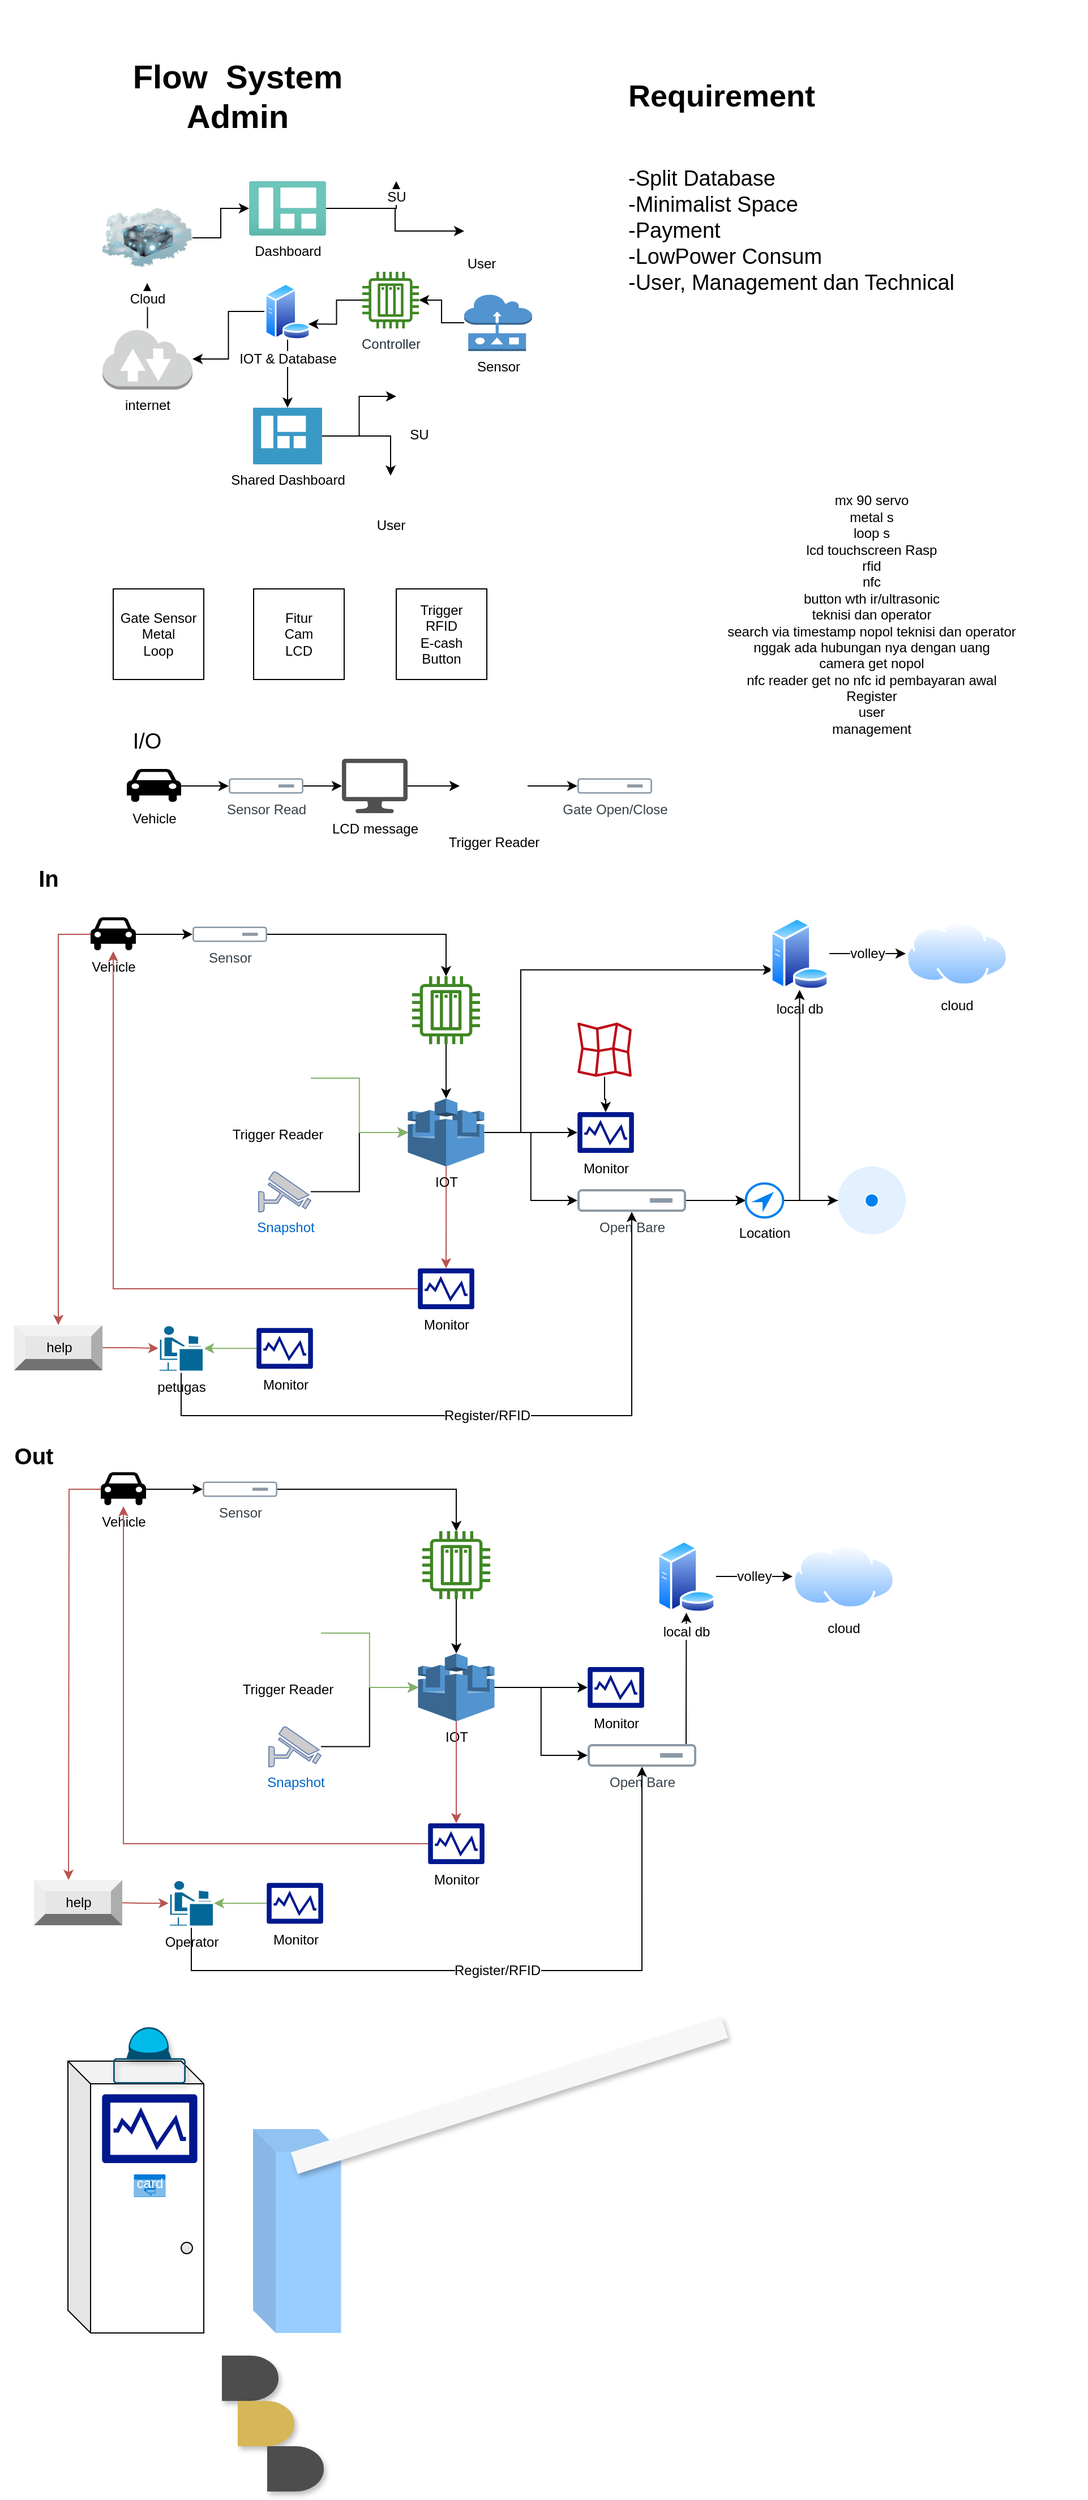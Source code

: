 <mxfile version="20.1.1" type="github">
  <diagram id="emxfY2-Sq-O-D1lA9IJM" name="Page-1">
    <mxGraphModel dx="1848" dy="1748" grid="1" gridSize="10" guides="1" tooltips="1" connect="1" arrows="1" fold="1" page="1" pageScale="1" pageWidth="827" pageHeight="1169" math="0" shadow="0">
      <root>
        <mxCell id="0" />
        <mxCell id="1" parent="0" />
        <mxCell id="iXk9eSZz2ZHoy0t9PR9_-7" value="" style="edgeStyle=orthogonalEdgeStyle;rounded=0;orthogonalLoop=1;jettySize=auto;html=1;" parent="1" source="iXk9eSZz2ZHoy0t9PR9_-1" target="iXk9eSZz2ZHoy0t9PR9_-3" edge="1">
          <mxGeometry relative="1" as="geometry" />
        </mxCell>
        <mxCell id="iXk9eSZz2ZHoy0t9PR9_-1" value="internet" style="outlineConnect=0;dashed=0;verticalLabelPosition=bottom;verticalAlign=top;align=center;html=1;shape=mxgraph.aws3.internet_2;fillColor=#D2D3D3;gradientColor=none;" parent="1" vertex="1">
          <mxGeometry x="100.5" y="150" width="79.5" height="54" as="geometry" />
        </mxCell>
        <mxCell id="iXk9eSZz2ZHoy0t9PR9_-10" value="" style="edgeStyle=orthogonalEdgeStyle;rounded=0;orthogonalLoop=1;jettySize=auto;html=1;" parent="1" source="iXk9eSZz2ZHoy0t9PR9_-2" target="iXk9eSZz2ZHoy0t9PR9_-30" edge="1">
          <mxGeometry relative="1" as="geometry" />
        </mxCell>
        <mxCell id="iXk9eSZz2ZHoy0t9PR9_-2" value="Sensor" style="outlineConnect=0;dashed=0;verticalLabelPosition=bottom;verticalAlign=top;align=center;html=1;shape=mxgraph.aws3.sensor;fillColor=#5294CF;gradientColor=none;" parent="1" vertex="1">
          <mxGeometry x="420" y="120" width="60" height="50" as="geometry" />
        </mxCell>
        <mxCell id="iXk9eSZz2ZHoy0t9PR9_-12" value="" style="edgeStyle=orthogonalEdgeStyle;rounded=0;orthogonalLoop=1;jettySize=auto;html=1;" parent="1" source="iXk9eSZz2ZHoy0t9PR9_-3" target="iXk9eSZz2ZHoy0t9PR9_-5" edge="1">
          <mxGeometry relative="1" as="geometry">
            <mxPoint x="260" y="70" as="targetPoint" />
          </mxGeometry>
        </mxCell>
        <mxCell id="iXk9eSZz2ZHoy0t9PR9_-3" value="Cloud" style="image;html=1;image=img/lib/clip_art/networking/Cloud_Server_128x128.png" parent="1" vertex="1">
          <mxGeometry x="100" y="30" width="80" height="80" as="geometry" />
        </mxCell>
        <mxCell id="iXk9eSZz2ZHoy0t9PR9_-9" value="" style="edgeStyle=orthogonalEdgeStyle;rounded=0;orthogonalLoop=1;jettySize=auto;html=1;" parent="1" source="iXk9eSZz2ZHoy0t9PR9_-4" target="iXk9eSZz2ZHoy0t9PR9_-1" edge="1">
          <mxGeometry relative="1" as="geometry" />
        </mxCell>
        <mxCell id="iXk9eSZz2ZHoy0t9PR9_-13" value="" style="edgeStyle=orthogonalEdgeStyle;rounded=0;orthogonalLoop=1;jettySize=auto;html=1;" parent="1" source="iXk9eSZz2ZHoy0t9PR9_-4" target="iXk9eSZz2ZHoy0t9PR9_-6" edge="1">
          <mxGeometry relative="1" as="geometry" />
        </mxCell>
        <mxCell id="iXk9eSZz2ZHoy0t9PR9_-4" value="IOT &amp;amp; Database" style="aspect=fixed;perimeter=ellipsePerimeter;html=1;align=center;shadow=0;dashed=0;spacingTop=3;image;image=img/lib/active_directory/database_server.svg;" parent="1" vertex="1">
          <mxGeometry x="243.5" y="110" width="41" height="50" as="geometry" />
        </mxCell>
        <mxCell id="iXk9eSZz2ZHoy0t9PR9_-18" style="edgeStyle=orthogonalEdgeStyle;rounded=0;orthogonalLoop=1;jettySize=auto;html=1;entryX=0;entryY=0.5;entryDx=0;entryDy=0;" parent="1" source="iXk9eSZz2ZHoy0t9PR9_-5" target="iXk9eSZz2ZHoy0t9PR9_-14" edge="1">
          <mxGeometry relative="1" as="geometry">
            <mxPoint x="530" y="64" as="targetPoint" />
          </mxGeometry>
        </mxCell>
        <mxCell id="iXk9eSZz2ZHoy0t9PR9_-21" style="edgeStyle=orthogonalEdgeStyle;rounded=0;orthogonalLoop=1;jettySize=auto;html=1;entryX=0.5;entryY=1;entryDx=0;entryDy=0;" parent="1" source="iXk9eSZz2ZHoy0t9PR9_-5" target="iXk9eSZz2ZHoy0t9PR9_-15" edge="1">
          <mxGeometry relative="1" as="geometry" />
        </mxCell>
        <mxCell id="iXk9eSZz2ZHoy0t9PR9_-5" value="Dashboard" style="aspect=fixed;html=1;points=[];align=center;image;fontSize=12;image=img/lib/azure2/general/Dashboard.svg;" parent="1" vertex="1">
          <mxGeometry x="230" y="20" width="68" height="48" as="geometry" />
        </mxCell>
        <mxCell id="iXk9eSZz2ZHoy0t9PR9_-25" style="edgeStyle=orthogonalEdgeStyle;rounded=0;orthogonalLoop=1;jettySize=auto;html=1;" parent="1" source="iXk9eSZz2ZHoy0t9PR9_-6" target="iXk9eSZz2ZHoy0t9PR9_-23" edge="1">
          <mxGeometry relative="1" as="geometry" />
        </mxCell>
        <mxCell id="iXk9eSZz2ZHoy0t9PR9_-26" style="edgeStyle=orthogonalEdgeStyle;rounded=0;orthogonalLoop=1;jettySize=auto;html=1;" parent="1" source="iXk9eSZz2ZHoy0t9PR9_-6" target="iXk9eSZz2ZHoy0t9PR9_-24" edge="1">
          <mxGeometry relative="1" as="geometry" />
        </mxCell>
        <mxCell id="iXk9eSZz2ZHoy0t9PR9_-6" value="Shared Dashboard" style="sketch=0;aspect=fixed;html=1;points=[];align=center;image;fontSize=12;image=img/lib/mscae/Shared_Dashboard.svg;" parent="1" vertex="1">
          <mxGeometry x="233.51" y="220" width="60.98" height="50" as="geometry" />
        </mxCell>
        <mxCell id="iXk9eSZz2ZHoy0t9PR9_-14" value="User" style="shape=image;html=1;verticalAlign=top;verticalLabelPosition=bottom;labelBackgroundColor=#ffffff;imageAspect=0;aspect=fixed;image=https://cdn4.iconfinder.com/data/icons/essential-app-2/16/user-avatar-human-admin-login-128.png" parent="1" vertex="1">
          <mxGeometry x="420" y="49" width="30" height="30" as="geometry" />
        </mxCell>
        <mxCell id="iXk9eSZz2ZHoy0t9PR9_-15" value="SU" style="shape=image;html=1;verticalAlign=top;verticalLabelPosition=bottom;labelBackgroundColor=#ffffff;imageAspect=0;aspect=fixed;image=https://cdn3.iconfinder.com/data/icons/essential-rounded/64/Rounded-31-128.png" parent="1" vertex="1">
          <mxGeometry x="340" y="-20" width="40" height="40" as="geometry" />
        </mxCell>
        <mxCell id="iXk9eSZz2ZHoy0t9PR9_-23" value="SU" style="shape=image;html=1;verticalAlign=top;verticalLabelPosition=bottom;labelBackgroundColor=#ffffff;imageAspect=0;aspect=fixed;image=https://cdn3.iconfinder.com/data/icons/essential-rounded/64/Rounded-31-128.png" parent="1" vertex="1">
          <mxGeometry x="360" y="190" width="40" height="40" as="geometry" />
        </mxCell>
        <mxCell id="iXk9eSZz2ZHoy0t9PR9_-24" value="User" style="shape=image;html=1;verticalAlign=top;verticalLabelPosition=bottom;labelBackgroundColor=#ffffff;imageAspect=0;aspect=fixed;image=https://cdn4.iconfinder.com/data/icons/essential-app-2/16/user-avatar-human-admin-login-128.png" parent="1" vertex="1">
          <mxGeometry x="340" y="280" width="30" height="30" as="geometry" />
        </mxCell>
        <mxCell id="iXk9eSZz2ZHoy0t9PR9_-28" value="Gate Sensor&lt;br&gt;Metal&lt;br&gt;Loop" style="whiteSpace=wrap;html=1;aspect=fixed;" parent="1" vertex="1">
          <mxGeometry x="110" y="380" width="80" height="80" as="geometry" />
        </mxCell>
        <mxCell id="iXk9eSZz2ZHoy0t9PR9_-29" value="Fitur&lt;br&gt;Cam&lt;br&gt;LCD" style="whiteSpace=wrap;html=1;aspect=fixed;" parent="1" vertex="1">
          <mxGeometry x="234" y="380" width="80" height="80" as="geometry" />
        </mxCell>
        <mxCell id="iXk9eSZz2ZHoy0t9PR9_-31" style="edgeStyle=orthogonalEdgeStyle;rounded=0;orthogonalLoop=1;jettySize=auto;html=1;entryX=1;entryY=0.75;entryDx=0;entryDy=0;" parent="1" source="iXk9eSZz2ZHoy0t9PR9_-30" target="iXk9eSZz2ZHoy0t9PR9_-4" edge="1">
          <mxGeometry relative="1" as="geometry" />
        </mxCell>
        <mxCell id="iXk9eSZz2ZHoy0t9PR9_-30" value="Controller" style="sketch=0;outlineConnect=0;fontColor=#232F3E;gradientColor=none;fillColor=#3F8624;strokeColor=none;dashed=0;verticalLabelPosition=bottom;verticalAlign=top;align=center;html=1;fontSize=12;fontStyle=0;aspect=fixed;pointerEvents=1;shape=mxgraph.aws4.iot_thing_plc;" parent="1" vertex="1">
          <mxGeometry x="330" y="100" width="50" height="50" as="geometry" />
        </mxCell>
        <mxCell id="iXk9eSZz2ZHoy0t9PR9_-32" value="Trigger&lt;br&gt;RFID&lt;br&gt;E-cash&lt;br&gt;Button" style="whiteSpace=wrap;html=1;aspect=fixed;" parent="1" vertex="1">
          <mxGeometry x="360" y="380" width="80" height="80" as="geometry" />
        </mxCell>
        <mxCell id="iXk9eSZz2ZHoy0t9PR9_-38" value="Flow&amp;nbsp; System Admin" style="text;html=1;strokeColor=none;fillColor=none;align=center;verticalAlign=middle;whiteSpace=wrap;rounded=0;fontStyle=1;fontSize=29;" parent="1" vertex="1">
          <mxGeometry x="110" y="-70" width="220" height="30" as="geometry" />
        </mxCell>
        <mxCell id="iXk9eSZz2ZHoy0t9PR9_-39" value="&lt;h1 style=&quot;&quot;&gt;&lt;font style=&quot;font-size: 27px;&quot;&gt;Requirement&lt;/font&gt;&lt;/h1&gt;&lt;div style=&quot;font-size: 19px;&quot;&gt;&lt;font style=&quot;font-size: 19px;&quot;&gt;-&lt;/font&gt;&lt;font style=&quot;font-size: 19px;&quot;&gt;Split Database&lt;/font&gt;&lt;/div&gt;&lt;div style=&quot;font-size: 19px;&quot;&gt;&lt;font style=&quot;font-size: 19px;&quot;&gt;-Minimalist Space&lt;/font&gt;&lt;/div&gt;&lt;div style=&quot;font-size: 19px;&quot;&gt;&lt;font style=&quot;font-size: 19px;&quot;&gt;-Payment&lt;/font&gt;&lt;/div&gt;&lt;div style=&quot;font-size: 19px;&quot;&gt;&lt;font style=&quot;font-size: 19px;&quot;&gt;-LowPower Consum&lt;/font&gt;&lt;/div&gt;&lt;div style=&quot;font-size: 19px;&quot;&gt;&lt;font style=&quot;font-size: 19px;&quot;&gt;-User, Management dan Technical&lt;/font&gt;&lt;/div&gt;" style="text;html=1;strokeColor=none;fillColor=none;spacing=5;spacingTop=-20;whiteSpace=wrap;overflow=hidden;rounded=0;fontSize=29;" parent="1" vertex="1">
          <mxGeometry x="560" y="-130" width="304" height="250" as="geometry" />
        </mxCell>
        <mxCell id="iXk9eSZz2ZHoy0t9PR9_-56" value="" style="group" parent="1" vertex="1" connectable="0">
          <mxGeometry x="110" y="500" width="476" height="84.01" as="geometry" />
        </mxCell>
        <mxCell id="iXk9eSZz2ZHoy0t9PR9_-34" value="Sensor Read" style="aspect=fixed;perimeter=ellipsePerimeter;html=1;align=center;fontSize=12;verticalAlign=top;fontColor=#364149;shadow=0;dashed=0;image;image=img/lib/cumulus/server_bare_metal.svg;" parent="iXk9eSZz2ZHoy0t9PR9_-56" vertex="1">
          <mxGeometry x="102" y="47.12" width="66" height="13.75" as="geometry" />
        </mxCell>
        <mxCell id="iXk9eSZz2ZHoy0t9PR9_-35" value="LCD message" style="sketch=0;pointerEvents=1;shadow=0;dashed=0;html=1;strokeColor=none;fillColor=#505050;labelPosition=center;verticalLabelPosition=bottom;verticalAlign=top;outlineConnect=0;align=center;shape=mxgraph.office.devices.lcd_monitor;" parent="iXk9eSZz2ZHoy0t9PR9_-56" vertex="1">
          <mxGeometry x="202" y="30" width="58" height="48" as="geometry" />
        </mxCell>
        <mxCell id="iXk9eSZz2ZHoy0t9PR9_-37" value="" style="edgeStyle=orthogonalEdgeStyle;rounded=0;orthogonalLoop=1;jettySize=auto;html=1;" parent="iXk9eSZz2ZHoy0t9PR9_-56" source="iXk9eSZz2ZHoy0t9PR9_-34" target="iXk9eSZz2ZHoy0t9PR9_-35" edge="1">
          <mxGeometry relative="1" as="geometry" />
        </mxCell>
        <mxCell id="iXk9eSZz2ZHoy0t9PR9_-41" value="I/O" style="text;html=1;strokeColor=none;fillColor=none;align=center;verticalAlign=middle;whiteSpace=wrap;rounded=0;fontSize=19;" parent="iXk9eSZz2ZHoy0t9PR9_-56" vertex="1">
          <mxGeometry width="60" height="30" as="geometry" />
        </mxCell>
        <mxCell id="iXk9eSZz2ZHoy0t9PR9_-44" value="Gate Open/Close" style="aspect=fixed;perimeter=ellipsePerimeter;html=1;align=center;fontSize=12;verticalAlign=top;fontColor=#364149;shadow=0;dashed=0;image;image=img/lib/cumulus/server_bare_metal.svg;" parent="iXk9eSZz2ZHoy0t9PR9_-56" vertex="1">
          <mxGeometry x="410" y="47.13" width="66" height="13.75" as="geometry" />
        </mxCell>
        <mxCell id="iXk9eSZz2ZHoy0t9PR9_-33" value="Vehicle" style="shape=mxgraph.signs.transportation.car_4;html=1;pointerEvents=1;fillColor=#000000;strokeColor=none;verticalLabelPosition=bottom;verticalAlign=top;align=center;" parent="iXk9eSZz2ZHoy0t9PR9_-56" vertex="1">
          <mxGeometry x="12" y="39" width="48" height="30" as="geometry" />
        </mxCell>
        <mxCell id="iXk9eSZz2ZHoy0t9PR9_-36" value="" style="edgeStyle=orthogonalEdgeStyle;rounded=0;orthogonalLoop=1;jettySize=auto;html=1;" parent="iXk9eSZz2ZHoy0t9PR9_-56" source="iXk9eSZz2ZHoy0t9PR9_-33" target="iXk9eSZz2ZHoy0t9PR9_-34" edge="1">
          <mxGeometry relative="1" as="geometry" />
        </mxCell>
        <mxCell id="iXk9eSZz2ZHoy0t9PR9_-42" value="&lt;font style=&quot;font-size: 12px;&quot;&gt;Trigger Reader&lt;/font&gt;" style="shape=image;html=1;verticalAlign=top;verticalLabelPosition=bottom;labelBackgroundColor=#ffffff;imageAspect=0;aspect=fixed;image=https://cdn1.iconfinder.com/data/icons/smartphone-signal-5g-trading/64/Smartphone_NFC-128.png;fontSize=19;" parent="iXk9eSZz2ZHoy0t9PR9_-56" vertex="1">
          <mxGeometry x="306" y="24.01" width="60" height="60" as="geometry" />
        </mxCell>
        <mxCell id="iXk9eSZz2ZHoy0t9PR9_-43" value="" style="edgeStyle=orthogonalEdgeStyle;rounded=0;orthogonalLoop=1;jettySize=auto;html=1;fontSize=12;" parent="iXk9eSZz2ZHoy0t9PR9_-56" source="iXk9eSZz2ZHoy0t9PR9_-35" target="iXk9eSZz2ZHoy0t9PR9_-42" edge="1">
          <mxGeometry relative="1" as="geometry" />
        </mxCell>
        <mxCell id="iXk9eSZz2ZHoy0t9PR9_-45" value="" style="edgeStyle=orthogonalEdgeStyle;rounded=0;orthogonalLoop=1;jettySize=auto;html=1;fontSize=12;" parent="iXk9eSZz2ZHoy0t9PR9_-56" source="iXk9eSZz2ZHoy0t9PR9_-42" target="iXk9eSZz2ZHoy0t9PR9_-44" edge="1">
          <mxGeometry relative="1" as="geometry" />
        </mxCell>
        <mxCell id="iXk9eSZz2ZHoy0t9PR9_-66" style="edgeStyle=orthogonalEdgeStyle;rounded=0;orthogonalLoop=1;jettySize=auto;html=1;entryX=0;entryY=0.5;entryDx=0;entryDy=0;fontSize=12;" parent="1" source="iXk9eSZz2ZHoy0t9PR9_-58" target="iXk9eSZz2ZHoy0t9PR9_-60" edge="1">
          <mxGeometry relative="1" as="geometry" />
        </mxCell>
        <mxCell id="iXk9eSZz2ZHoy0t9PR9_-115" style="edgeStyle=orthogonalEdgeStyle;rounded=0;orthogonalLoop=1;jettySize=auto;html=1;fontSize=12;exitX=0;exitY=0.5;exitDx=0;exitDy=0;exitPerimeter=0;fillColor=#f8cecc;strokeColor=#b85450;" parent="1" source="iXk9eSZz2ZHoy0t9PR9_-58" target="iXk9eSZz2ZHoy0t9PR9_-93" edge="1">
          <mxGeometry relative="1" as="geometry" />
        </mxCell>
        <mxCell id="iXk9eSZz2ZHoy0t9PR9_-58" value="Vehicle" style="shape=mxgraph.signs.transportation.car_4;html=1;pointerEvents=1;fillColor=#000000;strokeColor=none;verticalLabelPosition=bottom;verticalAlign=top;align=center;" parent="1" vertex="1">
          <mxGeometry x="90" y="670" width="40" height="30" as="geometry" />
        </mxCell>
        <mxCell id="iXk9eSZz2ZHoy0t9PR9_-74" style="edgeStyle=orthogonalEdgeStyle;rounded=0;orthogonalLoop=1;jettySize=auto;html=1;fontSize=12;" parent="1" source="iXk9eSZz2ZHoy0t9PR9_-60" target="iXk9eSZz2ZHoy0t9PR9_-69" edge="1">
          <mxGeometry relative="1" as="geometry" />
        </mxCell>
        <mxCell id="iXk9eSZz2ZHoy0t9PR9_-60" value="Sensor" style="aspect=fixed;perimeter=ellipsePerimeter;html=1;align=center;fontSize=12;verticalAlign=top;fontColor=#364149;shadow=0;dashed=0;image;image=img/lib/cumulus/server_bare_metal.svg;" parent="1" vertex="1">
          <mxGeometry x="180" y="678.12" width="66" height="13.75" as="geometry" />
        </mxCell>
        <mxCell id="iXk9eSZz2ZHoy0t9PR9_-80" style="edgeStyle=orthogonalEdgeStyle;rounded=0;orthogonalLoop=1;jettySize=auto;html=1;entryX=0;entryY=0.5;entryDx=0;entryDy=0;entryPerimeter=0;fontSize=12;" parent="1" source="iXk9eSZz2ZHoy0t9PR9_-63" target="iXk9eSZz2ZHoy0t9PR9_-76" edge="1">
          <mxGeometry relative="1" as="geometry" />
        </mxCell>
        <mxCell id="iXk9eSZz2ZHoy0t9PR9_-63" value="Snapshot" style="fontColor=#0066CC;verticalAlign=top;verticalLabelPosition=bottom;labelPosition=center;align=center;html=1;outlineConnect=0;fillColor=#CCCCCC;strokeColor=#6881B3;gradientColor=none;gradientDirection=north;strokeWidth=2;shape=mxgraph.networks.security_camera;fontSize=12;" parent="1" vertex="1">
          <mxGeometry x="238.5" y="894.5" width="46" height="35.5" as="geometry" />
        </mxCell>
        <mxCell id="iXk9eSZz2ZHoy0t9PR9_-81" style="edgeStyle=orthogonalEdgeStyle;rounded=0;orthogonalLoop=1;jettySize=auto;html=1;fontSize=12;" parent="1" source="iXk9eSZz2ZHoy0t9PR9_-69" target="iXk9eSZz2ZHoy0t9PR9_-76" edge="1">
          <mxGeometry relative="1" as="geometry" />
        </mxCell>
        <mxCell id="iXk9eSZz2ZHoy0t9PR9_-69" value="" style="sketch=0;outlineConnect=0;fontColor=#232F3E;gradientColor=none;fillColor=#3F8624;strokeColor=none;dashed=0;verticalLabelPosition=bottom;verticalAlign=top;align=center;html=1;fontSize=12;fontStyle=0;aspect=fixed;pointerEvents=1;shape=mxgraph.aws4.iot_thing_plc;" parent="1" vertex="1">
          <mxGeometry x="374" y="722" width="60" height="60" as="geometry" />
        </mxCell>
        <mxCell id="iXk9eSZz2ZHoy0t9PR9_-79" style="edgeStyle=orthogonalEdgeStyle;rounded=0;orthogonalLoop=1;jettySize=auto;html=1;fontSize=12;fillColor=#d5e8d4;strokeColor=#82b366;" parent="1" source="iXk9eSZz2ZHoy0t9PR9_-73" target="iXk9eSZz2ZHoy0t9PR9_-76" edge="1">
          <mxGeometry relative="1" as="geometry" />
        </mxCell>
        <mxCell id="iXk9eSZz2ZHoy0t9PR9_-73" value="&lt;font style=&quot;font-size: 12px;&quot;&gt;Trigger Reader&lt;/font&gt;" style="shape=image;html=1;verticalAlign=top;verticalLabelPosition=bottom;labelBackgroundColor=#ffffff;imageAspect=0;aspect=fixed;image=https://cdn1.iconfinder.com/data/icons/smartphone-signal-5g-trading/64/Smartphone_NFC-128.png;fontSize=19;" parent="1" vertex="1">
          <mxGeometry x="224.5" y="782" width="60" height="60" as="geometry" />
        </mxCell>
        <mxCell id="iXk9eSZz2ZHoy0t9PR9_-78" style="edgeStyle=orthogonalEdgeStyle;rounded=0;orthogonalLoop=1;jettySize=auto;html=1;fontSize=12;entryX=0;entryY=0.5;entryDx=0;entryDy=0;entryPerimeter=0;" parent="1" source="iXk9eSZz2ZHoy0t9PR9_-76" target="iXk9eSZz2ZHoy0t9PR9_-77" edge="1">
          <mxGeometry relative="1" as="geometry">
            <mxPoint x="570" y="850" as="targetPoint" />
            <Array as="points">
              <mxPoint x="480" y="860" />
              <mxPoint x="480" y="860" />
            </Array>
          </mxGeometry>
        </mxCell>
        <mxCell id="iXk9eSZz2ZHoy0t9PR9_-84" style="edgeStyle=orthogonalEdgeStyle;rounded=0;orthogonalLoop=1;jettySize=auto;html=1;entryX=0;entryY=0.5;entryDx=0;entryDy=0;fontSize=12;" parent="1" source="iXk9eSZz2ZHoy0t9PR9_-76" target="iXk9eSZz2ZHoy0t9PR9_-83" edge="1">
          <mxGeometry relative="1" as="geometry" />
        </mxCell>
        <mxCell id="iXk9eSZz2ZHoy0t9PR9_-86" style="edgeStyle=orthogonalEdgeStyle;rounded=0;orthogonalLoop=1;jettySize=auto;html=1;entryX=0;entryY=0.75;entryDx=0;entryDy=0;fontSize=12;" parent="1" source="iXk9eSZz2ZHoy0t9PR9_-76" target="iXk9eSZz2ZHoy0t9PR9_-85" edge="1">
          <mxGeometry relative="1" as="geometry">
            <Array as="points">
              <mxPoint x="470" y="860" />
              <mxPoint x="470" y="716" />
            </Array>
          </mxGeometry>
        </mxCell>
        <mxCell id="iXk9eSZz2ZHoy0t9PR9_-91" value="" style="edgeStyle=orthogonalEdgeStyle;rounded=0;orthogonalLoop=1;jettySize=auto;html=1;fontSize=12;fillColor=#f8cecc;strokeColor=#b85450;" parent="1" source="iXk9eSZz2ZHoy0t9PR9_-76" target="iXk9eSZz2ZHoy0t9PR9_-90" edge="1">
          <mxGeometry relative="1" as="geometry" />
        </mxCell>
        <mxCell id="iXk9eSZz2ZHoy0t9PR9_-76" value="IOT" style="outlineConnect=0;dashed=0;verticalLabelPosition=bottom;verticalAlign=top;align=center;html=1;shape=mxgraph.aws3.aws_iot;fillColor=#5294CF;gradientColor=none;fontSize=12;" parent="1" vertex="1">
          <mxGeometry x="370.25" y="830" width="67.5" height="60" as="geometry" />
        </mxCell>
        <mxCell id="iXk9eSZz2ZHoy0t9PR9_-77" value="Monitor" style="sketch=0;aspect=fixed;pointerEvents=1;shadow=0;dashed=0;html=1;strokeColor=none;labelPosition=center;verticalLabelPosition=bottom;verticalAlign=top;align=center;fillColor=#00188D;shape=mxgraph.mscae.enterprise.performance_monitor;fontSize=12;" parent="1" vertex="1">
          <mxGeometry x="520" y="842" width="50" height="36" as="geometry" />
        </mxCell>
        <mxCell id="iXk9eSZz2ZHoy0t9PR9_-99" value="" style="edgeStyle=orthogonalEdgeStyle;rounded=0;orthogonalLoop=1;jettySize=auto;html=1;fontSize=12;" parent="1" source="iXk9eSZz2ZHoy0t9PR9_-83" target="iXk9eSZz2ZHoy0t9PR9_-98" edge="1">
          <mxGeometry relative="1" as="geometry" />
        </mxCell>
        <mxCell id="iXk9eSZz2ZHoy0t9PR9_-83" value="Open Bare" style="aspect=fixed;perimeter=ellipsePerimeter;html=1;align=center;fontSize=12;verticalAlign=top;fontColor=#364149;shadow=0;dashed=0;image;image=img/lib/cumulus/server_bare_metal.svg;" parent="1" vertex="1">
          <mxGeometry x="520" y="910" width="96" height="20" as="geometry" />
        </mxCell>
        <mxCell id="iXk9eSZz2ZHoy0t9PR9_-92" style="edgeStyle=orthogonalEdgeStyle;rounded=0;orthogonalLoop=1;jettySize=auto;html=1;fontSize=12;fillColor=#f8cecc;strokeColor=#b85450;" parent="1" source="iXk9eSZz2ZHoy0t9PR9_-90" target="iXk9eSZz2ZHoy0t9PR9_-58" edge="1">
          <mxGeometry relative="1" as="geometry" />
        </mxCell>
        <mxCell id="iXk9eSZz2ZHoy0t9PR9_-90" value="Monitor" style="sketch=0;aspect=fixed;pointerEvents=1;shadow=0;dashed=0;html=1;strokeColor=none;labelPosition=center;verticalLabelPosition=bottom;verticalAlign=top;align=center;fillColor=#00188D;shape=mxgraph.mscae.enterprise.performance_monitor;fontSize=12;" parent="1" vertex="1">
          <mxGeometry x="379" y="980" width="50" height="36" as="geometry" />
        </mxCell>
        <mxCell id="iXk9eSZz2ZHoy0t9PR9_-96" value="" style="edgeStyle=orthogonalEdgeStyle;rounded=0;orthogonalLoop=1;jettySize=auto;html=1;fontSize=12;fillColor=#f8cecc;strokeColor=#b85450;" parent="1" source="iXk9eSZz2ZHoy0t9PR9_-93" target="iXk9eSZz2ZHoy0t9PR9_-95" edge="1">
          <mxGeometry relative="1" as="geometry" />
        </mxCell>
        <mxCell id="iXk9eSZz2ZHoy0t9PR9_-93" value="help" style="labelPosition=center;verticalLabelPosition=middle;align=center;html=1;shape=mxgraph.basic.shaded_button;dx=10;fillColor=#E6E6E6;strokeColor=none;fontSize=12;" parent="1" vertex="1">
          <mxGeometry x="22.5" y="1030" width="78" height="40" as="geometry" />
        </mxCell>
        <mxCell id="iXk9eSZz2ZHoy0t9PR9_-114" value="" style="edgeStyle=orthogonalEdgeStyle;rounded=0;orthogonalLoop=1;jettySize=auto;html=1;fontSize=12;fillColor=#d5e8d4;strokeColor=#82b366;" parent="1" source="iXk9eSZz2ZHoy0t9PR9_-94" target="iXk9eSZz2ZHoy0t9PR9_-95" edge="1">
          <mxGeometry relative="1" as="geometry" />
        </mxCell>
        <mxCell id="iXk9eSZz2ZHoy0t9PR9_-94" value="Monitor" style="sketch=0;aspect=fixed;pointerEvents=1;shadow=0;dashed=0;html=1;strokeColor=none;labelPosition=center;verticalLabelPosition=bottom;verticalAlign=top;align=center;fillColor=#00188D;shape=mxgraph.mscae.enterprise.performance_monitor;fontSize=12;" parent="1" vertex="1">
          <mxGeometry x="236.5" y="1032.59" width="50" height="36" as="geometry" />
        </mxCell>
        <mxCell id="iXk9eSZz2ZHoy0t9PR9_-118" value="Register/RFID" style="edgeStyle=orthogonalEdgeStyle;rounded=0;orthogonalLoop=1;jettySize=auto;html=1;fontSize=12;" parent="1" source="iXk9eSZz2ZHoy0t9PR9_-95" target="iXk9eSZz2ZHoy0t9PR9_-83" edge="1">
          <mxGeometry relative="1" as="geometry">
            <Array as="points">
              <mxPoint x="170" y="1110" />
              <mxPoint x="568" y="1110" />
            </Array>
          </mxGeometry>
        </mxCell>
        <mxCell id="iXk9eSZz2ZHoy0t9PR9_-95" value="petugas" style="shape=mxgraph.cisco.people.androgenous_person;html=1;pointerEvents=1;dashed=0;fillColor=#036897;strokeColor=#ffffff;strokeWidth=2;verticalLabelPosition=bottom;verticalAlign=top;align=center;outlineConnect=0;fontSize=12;" parent="1" vertex="1">
          <mxGeometry x="150.0" y="1030" width="40" height="41.19" as="geometry" />
        </mxCell>
        <mxCell id="iXk9eSZz2ZHoy0t9PR9_-123" style="edgeStyle=orthogonalEdgeStyle;rounded=0;orthogonalLoop=1;jettySize=auto;html=1;fontSize=12;" parent="1" source="iXk9eSZz2ZHoy0t9PR9_-98" target="iXk9eSZz2ZHoy0t9PR9_-121" edge="1">
          <mxGeometry relative="1" as="geometry" />
        </mxCell>
        <mxCell id="iXk9eSZz2ZHoy0t9PR9_-98" value="Location" style="html=1;verticalLabelPosition=bottom;align=center;labelBackgroundColor=#ffffff;verticalAlign=top;strokeWidth=2;strokeColor=#0080F0;shadow=0;dashed=0;shape=mxgraph.ios7.icons.location_2;fontSize=12;" parent="1" vertex="1">
          <mxGeometry x="668.74" y="905" width="33" height="30" as="geometry" />
        </mxCell>
        <mxCell id="iXk9eSZz2ZHoy0t9PR9_-102" style="edgeStyle=orthogonalEdgeStyle;rounded=0;orthogonalLoop=1;jettySize=auto;html=1;entryX=0.5;entryY=0;entryDx=0;entryDy=0;entryPerimeter=0;fontSize=12;" parent="1" source="iXk9eSZz2ZHoy0t9PR9_-100" target="iXk9eSZz2ZHoy0t9PR9_-77" edge="1">
          <mxGeometry relative="1" as="geometry" />
        </mxCell>
        <mxCell id="iXk9eSZz2ZHoy0t9PR9_-100" value="" style="sketch=0;outlineConnect=0;fontColor=#232F3E;gradientColor=none;fillColor=#BF0816;strokeColor=none;dashed=0;verticalLabelPosition=bottom;verticalAlign=top;align=center;html=1;fontSize=12;fontStyle=0;aspect=fixed;shape=mxgraph.aws4.location_service_map;" parent="1" vertex="1">
          <mxGeometry x="520" y="762.87" width="48" height="48" as="geometry" />
        </mxCell>
        <mxCell id="iXk9eSZz2ZHoy0t9PR9_-117" value="" style="group" parent="1" vertex="1" connectable="0">
          <mxGeometry x="690" y="670" width="210.48" height="64" as="geometry" />
        </mxCell>
        <mxCell id="iXk9eSZz2ZHoy0t9PR9_-85" value="local db" style="aspect=fixed;perimeter=ellipsePerimeter;html=1;align=center;shadow=0;dashed=0;spacingTop=3;image;image=img/lib/active_directory/database_server.svg;fontSize=12;" parent="iXk9eSZz2ZHoy0t9PR9_-117" vertex="1">
          <mxGeometry width="52.48" height="64" as="geometry" />
        </mxCell>
        <mxCell id="iXk9eSZz2ZHoy0t9PR9_-88" value="cloud" style="aspect=fixed;perimeter=ellipsePerimeter;html=1;align=center;shadow=0;dashed=0;spacingTop=3;image;image=img/lib/active_directory/internet_cloud.svg;fontSize=12;" parent="iXk9eSZz2ZHoy0t9PR9_-117" vertex="1">
          <mxGeometry x="120" y="3.5" width="90.48" height="57" as="geometry" />
        </mxCell>
        <mxCell id="iXk9eSZz2ZHoy0t9PR9_-89" value="volley" style="edgeStyle=orthogonalEdgeStyle;rounded=0;orthogonalLoop=1;jettySize=auto;html=1;entryX=0;entryY=0.5;entryDx=0;entryDy=0;fontSize=12;" parent="iXk9eSZz2ZHoy0t9PR9_-117" source="iXk9eSZz2ZHoy0t9PR9_-85" target="iXk9eSZz2ZHoy0t9PR9_-88" edge="1">
          <mxGeometry relative="1" as="geometry" />
        </mxCell>
        <mxCell id="iXk9eSZz2ZHoy0t9PR9_-124" style="edgeStyle=orthogonalEdgeStyle;rounded=0;orthogonalLoop=1;jettySize=auto;html=1;fontSize=12;" parent="1" source="iXk9eSZz2ZHoy0t9PR9_-121" target="iXk9eSZz2ZHoy0t9PR9_-85" edge="1">
          <mxGeometry relative="1" as="geometry" />
        </mxCell>
        <mxCell id="iXk9eSZz2ZHoy0t9PR9_-121" value="" style="html=1;verticalLabelPosition=bottom;labelBackgroundColor=#ffffff;verticalAlign=top;shadow=0;dashed=0;strokeWidth=2;shape=mxgraph.ios7.misc.current_location;strokeColor=#ffffff;fillColor=#0080F0;sketch=0;fontSize=12;" parent="1" vertex="1">
          <mxGeometry x="750" y="890" width="60" height="60" as="geometry" />
        </mxCell>
        <mxCell id="iXk9eSZz2ZHoy0t9PR9_-198" value="" style="group" parent="1" vertex="1" connectable="0">
          <mxGeometry x="40.0" y="1160" width="779.01" height="440" as="geometry" />
        </mxCell>
        <mxCell id="iXk9eSZz2ZHoy0t9PR9_-162" style="edgeStyle=orthogonalEdgeStyle;rounded=0;orthogonalLoop=1;jettySize=auto;html=1;fontSize=12;exitX=0;exitY=0.5;exitDx=0;exitDy=0;exitPerimeter=0;fillColor=#f8cecc;strokeColor=#b85450;" parent="iXk9eSZz2ZHoy0t9PR9_-198" source="iXk9eSZz2ZHoy0t9PR9_-163" edge="1">
          <mxGeometry relative="1" as="geometry">
            <mxPoint x="30.51" y="360" as="targetPoint" />
          </mxGeometry>
        </mxCell>
        <mxCell id="iXk9eSZz2ZHoy0t9PR9_-163" value="Vehicle" style="shape=mxgraph.signs.transportation.car_4;html=1;pointerEvents=1;fillColor=#000000;strokeColor=none;verticalLabelPosition=bottom;verticalAlign=top;align=center;" parent="iXk9eSZz2ZHoy0t9PR9_-198" vertex="1">
          <mxGeometry x="59.01" width="40" height="30" as="geometry" />
        </mxCell>
        <mxCell id="iXk9eSZz2ZHoy0t9PR9_-165" value="Sensor" style="aspect=fixed;perimeter=ellipsePerimeter;html=1;align=center;fontSize=12;verticalAlign=top;fontColor=#364149;shadow=0;dashed=0;image;image=img/lib/cumulus/server_bare_metal.svg;" parent="iXk9eSZz2ZHoy0t9PR9_-198" vertex="1">
          <mxGeometry x="149.01" y="8.12" width="66" height="13.75" as="geometry" />
        </mxCell>
        <mxCell id="iXk9eSZz2ZHoy0t9PR9_-161" style="edgeStyle=orthogonalEdgeStyle;rounded=0;orthogonalLoop=1;jettySize=auto;html=1;entryX=0;entryY=0.5;entryDx=0;entryDy=0;fontSize=12;" parent="iXk9eSZz2ZHoy0t9PR9_-198" source="iXk9eSZz2ZHoy0t9PR9_-163" target="iXk9eSZz2ZHoy0t9PR9_-165" edge="1">
          <mxGeometry relative="1" as="geometry" />
        </mxCell>
        <mxCell id="iXk9eSZz2ZHoy0t9PR9_-167" value="Snapshot" style="fontColor=#0066CC;verticalAlign=top;verticalLabelPosition=bottom;labelPosition=center;align=center;html=1;outlineConnect=0;fillColor=#CCCCCC;strokeColor=#6881B3;gradientColor=none;gradientDirection=north;strokeWidth=2;shape=mxgraph.networks.security_camera;fontSize=12;" parent="iXk9eSZz2ZHoy0t9PR9_-198" vertex="1">
          <mxGeometry x="207.51" y="224.5" width="46" height="35.5" as="geometry" />
        </mxCell>
        <mxCell id="iXk9eSZz2ZHoy0t9PR9_-169" value="" style="sketch=0;outlineConnect=0;fontColor=#232F3E;gradientColor=none;fillColor=#3F8624;strokeColor=none;dashed=0;verticalLabelPosition=bottom;verticalAlign=top;align=center;html=1;fontSize=12;fontStyle=0;aspect=fixed;pointerEvents=1;shape=mxgraph.aws4.iot_thing_plc;" parent="iXk9eSZz2ZHoy0t9PR9_-198" vertex="1">
          <mxGeometry x="343.01" y="52" width="60" height="60" as="geometry" />
        </mxCell>
        <mxCell id="iXk9eSZz2ZHoy0t9PR9_-164" style="edgeStyle=orthogonalEdgeStyle;rounded=0;orthogonalLoop=1;jettySize=auto;html=1;fontSize=12;" parent="iXk9eSZz2ZHoy0t9PR9_-198" source="iXk9eSZz2ZHoy0t9PR9_-165" target="iXk9eSZz2ZHoy0t9PR9_-169" edge="1">
          <mxGeometry relative="1" as="geometry" />
        </mxCell>
        <mxCell id="iXk9eSZz2ZHoy0t9PR9_-171" value="&lt;font style=&quot;font-size: 12px;&quot;&gt;Trigger Reader&lt;/font&gt;" style="shape=image;html=1;verticalAlign=top;verticalLabelPosition=bottom;labelBackgroundColor=#ffffff;imageAspect=0;aspect=fixed;image=https://cdn1.iconfinder.com/data/icons/smartphone-signal-5g-trading/64/Smartphone_NFC-128.png;fontSize=19;" parent="iXk9eSZz2ZHoy0t9PR9_-198" vertex="1">
          <mxGeometry x="193.51" y="112" width="60" height="60" as="geometry" />
        </mxCell>
        <mxCell id="iXk9eSZz2ZHoy0t9PR9_-176" value="IOT" style="outlineConnect=0;dashed=0;verticalLabelPosition=bottom;verticalAlign=top;align=center;html=1;shape=mxgraph.aws3.aws_iot;fillColor=#5294CF;gradientColor=none;fontSize=12;" parent="iXk9eSZz2ZHoy0t9PR9_-198" vertex="1">
          <mxGeometry x="339.26" y="160" width="67.5" height="60" as="geometry" />
        </mxCell>
        <mxCell id="iXk9eSZz2ZHoy0t9PR9_-166" style="edgeStyle=orthogonalEdgeStyle;rounded=0;orthogonalLoop=1;jettySize=auto;html=1;entryX=0;entryY=0.5;entryDx=0;entryDy=0;entryPerimeter=0;fontSize=12;" parent="iXk9eSZz2ZHoy0t9PR9_-198" source="iXk9eSZz2ZHoy0t9PR9_-167" target="iXk9eSZz2ZHoy0t9PR9_-176" edge="1">
          <mxGeometry relative="1" as="geometry" />
        </mxCell>
        <mxCell id="iXk9eSZz2ZHoy0t9PR9_-168" style="edgeStyle=orthogonalEdgeStyle;rounded=0;orthogonalLoop=1;jettySize=auto;html=1;fontSize=12;" parent="iXk9eSZz2ZHoy0t9PR9_-198" source="iXk9eSZz2ZHoy0t9PR9_-169" target="iXk9eSZz2ZHoy0t9PR9_-176" edge="1">
          <mxGeometry relative="1" as="geometry" />
        </mxCell>
        <mxCell id="iXk9eSZz2ZHoy0t9PR9_-170" style="edgeStyle=orthogonalEdgeStyle;rounded=0;orthogonalLoop=1;jettySize=auto;html=1;fontSize=12;fillColor=#d5e8d4;strokeColor=#82b366;" parent="iXk9eSZz2ZHoy0t9PR9_-198" source="iXk9eSZz2ZHoy0t9PR9_-171" target="iXk9eSZz2ZHoy0t9PR9_-176" edge="1">
          <mxGeometry relative="1" as="geometry" />
        </mxCell>
        <mxCell id="iXk9eSZz2ZHoy0t9PR9_-177" value="Monitor" style="sketch=0;aspect=fixed;pointerEvents=1;shadow=0;dashed=0;html=1;strokeColor=none;labelPosition=center;verticalLabelPosition=bottom;verticalAlign=top;align=center;fillColor=#00188D;shape=mxgraph.mscae.enterprise.performance_monitor;fontSize=12;" parent="iXk9eSZz2ZHoy0t9PR9_-198" vertex="1">
          <mxGeometry x="489.01" y="172" width="50" height="36" as="geometry" />
        </mxCell>
        <mxCell id="iXk9eSZz2ZHoy0t9PR9_-172" style="edgeStyle=orthogonalEdgeStyle;rounded=0;orthogonalLoop=1;jettySize=auto;html=1;fontSize=12;entryX=0;entryY=0.5;entryDx=0;entryDy=0;entryPerimeter=0;" parent="iXk9eSZz2ZHoy0t9PR9_-198" source="iXk9eSZz2ZHoy0t9PR9_-176" target="iXk9eSZz2ZHoy0t9PR9_-177" edge="1">
          <mxGeometry relative="1" as="geometry">
            <mxPoint x="539.01" y="180" as="targetPoint" />
            <Array as="points">
              <mxPoint x="449.01" y="190" />
              <mxPoint x="449.01" y="190" />
            </Array>
          </mxGeometry>
        </mxCell>
        <mxCell id="iXk9eSZz2ZHoy0t9PR9_-203" style="edgeStyle=orthogonalEdgeStyle;rounded=0;orthogonalLoop=1;jettySize=auto;html=1;entryX=0.5;entryY=1;entryDx=0;entryDy=0;fontSize=20;" parent="iXk9eSZz2ZHoy0t9PR9_-198" source="iXk9eSZz2ZHoy0t9PR9_-179" target="iXk9eSZz2ZHoy0t9PR9_-192" edge="1">
          <mxGeometry relative="1" as="geometry">
            <Array as="points">
              <mxPoint x="576" y="230" />
              <mxPoint x="576" y="230" />
            </Array>
          </mxGeometry>
        </mxCell>
        <mxCell id="iXk9eSZz2ZHoy0t9PR9_-179" value="Open Bare" style="aspect=fixed;perimeter=ellipsePerimeter;html=1;align=center;fontSize=12;verticalAlign=top;fontColor=#364149;shadow=0;dashed=0;image;image=img/lib/cumulus/server_bare_metal.svg;" parent="iXk9eSZz2ZHoy0t9PR9_-198" vertex="1">
          <mxGeometry x="489.01" y="240" width="96" height="20" as="geometry" />
        </mxCell>
        <mxCell id="iXk9eSZz2ZHoy0t9PR9_-173" style="edgeStyle=orthogonalEdgeStyle;rounded=0;orthogonalLoop=1;jettySize=auto;html=1;entryX=0;entryY=0.5;entryDx=0;entryDy=0;fontSize=12;" parent="iXk9eSZz2ZHoy0t9PR9_-198" source="iXk9eSZz2ZHoy0t9PR9_-176" target="iXk9eSZz2ZHoy0t9PR9_-179" edge="1">
          <mxGeometry relative="1" as="geometry" />
        </mxCell>
        <mxCell id="iXk9eSZz2ZHoy0t9PR9_-180" style="edgeStyle=orthogonalEdgeStyle;rounded=0;orthogonalLoop=1;jettySize=auto;html=1;fontSize=12;fillColor=#f8cecc;strokeColor=#b85450;" parent="iXk9eSZz2ZHoy0t9PR9_-198" source="iXk9eSZz2ZHoy0t9PR9_-181" target="iXk9eSZz2ZHoy0t9PR9_-163" edge="1">
          <mxGeometry relative="1" as="geometry" />
        </mxCell>
        <mxCell id="iXk9eSZz2ZHoy0t9PR9_-181" value="Monitor" style="sketch=0;aspect=fixed;pointerEvents=1;shadow=0;dashed=0;html=1;strokeColor=none;labelPosition=center;verticalLabelPosition=bottom;verticalAlign=top;align=center;fillColor=#00188D;shape=mxgraph.mscae.enterprise.performance_monitor;fontSize=12;" parent="iXk9eSZz2ZHoy0t9PR9_-198" vertex="1">
          <mxGeometry x="348.01" y="310" width="50" height="36" as="geometry" />
        </mxCell>
        <mxCell id="iXk9eSZz2ZHoy0t9PR9_-175" value="" style="edgeStyle=orthogonalEdgeStyle;rounded=0;orthogonalLoop=1;jettySize=auto;html=1;fontSize=12;fillColor=#f8cecc;strokeColor=#b85450;" parent="iXk9eSZz2ZHoy0t9PR9_-198" source="iXk9eSZz2ZHoy0t9PR9_-176" target="iXk9eSZz2ZHoy0t9PR9_-181" edge="1">
          <mxGeometry relative="1" as="geometry" />
        </mxCell>
        <mxCell id="iXk9eSZz2ZHoy0t9PR9_-182" value="" style="edgeStyle=orthogonalEdgeStyle;rounded=0;orthogonalLoop=1;jettySize=auto;html=1;fontSize=12;fillColor=#f8cecc;strokeColor=#b85450;" parent="iXk9eSZz2ZHoy0t9PR9_-198" target="iXk9eSZz2ZHoy0t9PR9_-186" edge="1">
          <mxGeometry relative="1" as="geometry">
            <mxPoint x="69.51" y="380" as="sourcePoint" />
          </mxGeometry>
        </mxCell>
        <mxCell id="iXk9eSZz2ZHoy0t9PR9_-184" value="Monitor" style="sketch=0;aspect=fixed;pointerEvents=1;shadow=0;dashed=0;html=1;strokeColor=none;labelPosition=center;verticalLabelPosition=bottom;verticalAlign=top;align=center;fillColor=#00188D;shape=mxgraph.mscae.enterprise.performance_monitor;fontSize=12;" parent="iXk9eSZz2ZHoy0t9PR9_-198" vertex="1">
          <mxGeometry x="205.51" y="362.59" width="50" height="36" as="geometry" />
        </mxCell>
        <mxCell id="iXk9eSZz2ZHoy0t9PR9_-185" value="Register/RFID" style="edgeStyle=orthogonalEdgeStyle;rounded=0;orthogonalLoop=1;jettySize=auto;html=1;fontSize=12;" parent="iXk9eSZz2ZHoy0t9PR9_-198" source="iXk9eSZz2ZHoy0t9PR9_-186" target="iXk9eSZz2ZHoy0t9PR9_-179" edge="1">
          <mxGeometry relative="1" as="geometry">
            <Array as="points">
              <mxPoint x="139.01" y="440" />
              <mxPoint x="537.01" y="440" />
            </Array>
          </mxGeometry>
        </mxCell>
        <mxCell id="iXk9eSZz2ZHoy0t9PR9_-186" value="Operator" style="shape=mxgraph.cisco.people.androgenous_person;html=1;pointerEvents=1;dashed=0;fillColor=#036897;strokeColor=#ffffff;strokeWidth=2;verticalLabelPosition=bottom;verticalAlign=top;align=center;outlineConnect=0;fontSize=12;" parent="iXk9eSZz2ZHoy0t9PR9_-198" vertex="1">
          <mxGeometry x="119.01" y="360" width="40" height="41.19" as="geometry" />
        </mxCell>
        <mxCell id="iXk9eSZz2ZHoy0t9PR9_-183" value="" style="edgeStyle=orthogonalEdgeStyle;rounded=0;orthogonalLoop=1;jettySize=auto;html=1;fontSize=12;fillColor=#d5e8d4;strokeColor=#82b366;" parent="iXk9eSZz2ZHoy0t9PR9_-198" source="iXk9eSZz2ZHoy0t9PR9_-184" target="iXk9eSZz2ZHoy0t9PR9_-186" edge="1">
          <mxGeometry relative="1" as="geometry" />
        </mxCell>
        <mxCell id="iXk9eSZz2ZHoy0t9PR9_-197" value="help" style="labelPosition=center;verticalLabelPosition=middle;align=center;html=1;shape=mxgraph.basic.shaded_button;dx=10;fillColor=#E6E6E6;strokeColor=none;fontSize=12;" parent="iXk9eSZz2ZHoy0t9PR9_-198" vertex="1">
          <mxGeometry y="360" width="78" height="40" as="geometry" />
        </mxCell>
        <mxCell id="iXk9eSZz2ZHoy0t9PR9_-191" value="" style="group" parent="iXk9eSZz2ZHoy0t9PR9_-198" vertex="1" connectable="0">
          <mxGeometry x="550" y="60" width="210.48" height="64" as="geometry" />
        </mxCell>
        <mxCell id="iXk9eSZz2ZHoy0t9PR9_-192" value="local db" style="aspect=fixed;perimeter=ellipsePerimeter;html=1;align=center;shadow=0;dashed=0;spacingTop=3;image;image=img/lib/active_directory/database_server.svg;fontSize=12;" parent="iXk9eSZz2ZHoy0t9PR9_-191" vertex="1">
          <mxGeometry width="52.48" height="64" as="geometry" />
        </mxCell>
        <mxCell id="iXk9eSZz2ZHoy0t9PR9_-193" value="cloud" style="aspect=fixed;perimeter=ellipsePerimeter;html=1;align=center;shadow=0;dashed=0;spacingTop=3;image;image=img/lib/active_directory/internet_cloud.svg;fontSize=12;" parent="iXk9eSZz2ZHoy0t9PR9_-191" vertex="1">
          <mxGeometry x="120" y="3.5" width="90.48" height="57" as="geometry" />
        </mxCell>
        <mxCell id="iXk9eSZz2ZHoy0t9PR9_-194" value="volley" style="edgeStyle=orthogonalEdgeStyle;rounded=0;orthogonalLoop=1;jettySize=auto;html=1;entryX=0;entryY=0.5;entryDx=0;entryDy=0;fontSize=12;" parent="iXk9eSZz2ZHoy0t9PR9_-191" source="iXk9eSZz2ZHoy0t9PR9_-192" target="iXk9eSZz2ZHoy0t9PR9_-193" edge="1">
          <mxGeometry relative="1" as="geometry" />
        </mxCell>
        <mxCell id="iXk9eSZz2ZHoy0t9PR9_-199" value="&lt;b&gt;&lt;font style=&quot;font-size: 20px;&quot;&gt;Out&lt;/font&gt;&lt;/b&gt;" style="text;html=1;strokeColor=none;fillColor=none;align=center;verticalAlign=middle;whiteSpace=wrap;rounded=0;fontSize=12;strokeWidth=40;" parent="1" vertex="1">
          <mxGeometry x="10" y="1130" width="60" height="30" as="geometry" />
        </mxCell>
        <mxCell id="iXk9eSZz2ZHoy0t9PR9_-200" value="&lt;b&gt;&lt;font style=&quot;font-size: 20px;&quot;&gt;In&lt;/font&gt;&lt;/b&gt;" style="text;html=1;strokeColor=none;fillColor=none;align=center;verticalAlign=middle;whiteSpace=wrap;rounded=0;fontSize=12;strokeWidth=40;" parent="1" vertex="1">
          <mxGeometry x="22.5" y="620" width="60" height="30" as="geometry" />
        </mxCell>
        <mxCell id="iXk9eSZz2ZHoy0t9PR9_-211" value="" style="group" parent="1" vertex="1" connectable="0">
          <mxGeometry x="70" y="1650" width="580" height="400" as="geometry" />
        </mxCell>
        <mxCell id="iXk9eSZz2ZHoy0t9PR9_-55" value="" style="group" parent="iXk9eSZz2ZHoy0t9PR9_-211" vertex="1" connectable="0">
          <mxGeometry y="30" width="120" height="240" as="geometry" />
        </mxCell>
        <mxCell id="iXk9eSZz2ZHoy0t9PR9_-210" value="" style="group" parent="iXk9eSZz2ZHoy0t9PR9_-55" vertex="1" connectable="0">
          <mxGeometry width="120" height="240" as="geometry" />
        </mxCell>
        <mxCell id="iXk9eSZz2ZHoy0t9PR9_-48" value="" style="shape=cube;whiteSpace=wrap;html=1;boundedLbl=1;backgroundOutline=1;darkOpacity=0.05;darkOpacity2=0.1;fontSize=12;" parent="iXk9eSZz2ZHoy0t9PR9_-210" vertex="1">
          <mxGeometry width="120" height="240" as="geometry" />
        </mxCell>
        <mxCell id="iXk9eSZz2ZHoy0t9PR9_-50" value="" style="sketch=0;aspect=fixed;pointerEvents=1;shadow=0;dashed=0;html=1;strokeColor=none;labelPosition=center;verticalLabelPosition=bottom;verticalAlign=top;align=center;fillColor=#00188D;shape=mxgraph.mscae.enterprise.performance_monitor;fontSize=12;" parent="iXk9eSZz2ZHoy0t9PR9_-210" vertex="1">
          <mxGeometry x="30" y="29.2" width="84.44" height="60.8" as="geometry" />
        </mxCell>
        <mxCell id="iXk9eSZz2ZHoy0t9PR9_-51" value="" style="html=1;shadow=0;dashed=0;shape=mxgraph.bootstrap.radioButton2;labelPosition=right;verticalLabelPosition=middle;align=left;verticalAlign=middle;gradientColor=#DEDEDE;fillColor=#EDEDED;checked=0;spacing=5;checkedFill=#0085FC;checkedStroke=#ffffff;sketch=0;fontSize=12;" parent="iXk9eSZz2ZHoy0t9PR9_-210" vertex="1">
          <mxGeometry x="100" y="160" width="10" height="10" as="geometry" />
        </mxCell>
        <mxCell id="iXk9eSZz2ZHoy0t9PR9_-53" value="card" style="html=1;strokeColor=none;fillColor=#0079D6;labelPosition=center;verticalLabelPosition=middle;verticalAlign=top;align=center;fontSize=12;outlineConnect=0;spacingTop=-6;fontColor=#FFFFFF;sketch=0;shape=mxgraph.sitemap.payment;" parent="iXk9eSZz2ZHoy0t9PR9_-210" vertex="1">
          <mxGeometry x="58.33" y="100" width="27.78" height="20" as="geometry" />
        </mxCell>
        <mxCell id="iXk9eSZz2ZHoy0t9PR9_-205" value="" style="shape=cube;whiteSpace=wrap;html=1;boundedLbl=1;backgroundOutline=1;darkOpacity=0.05;darkOpacity2=0.1;fontSize=20;strokeColor=none;strokeWidth=40;fillColor=#99CCFF;" parent="iXk9eSZz2ZHoy0t9PR9_-211" vertex="1">
          <mxGeometry x="163.51" y="90" width="77.75" height="180" as="geometry" />
        </mxCell>
        <mxCell id="iXk9eSZz2ZHoy0t9PR9_-206" value="" style="verticalLabelPosition=bottom;verticalAlign=top;html=1;shape=mxgraph.basic.diag_stripe;dx=0;fontSize=20;strokeColor=#F7F7F7;strokeWidth=20;fillColor=#99CCFF;shadow=1;" parent="iXk9eSZz2ZHoy0t9PR9_-211" vertex="1">
          <mxGeometry x="200" width="380" height="120" as="geometry" />
        </mxCell>
        <mxCell id="iXk9eSZz2ZHoy0t9PR9_-207" value="" style="shape=cylinder3;whiteSpace=wrap;html=1;boundedLbl=1;backgroundOutline=1;size=15;lid=0;shadow=1;fontSize=20;strokeColor=#4D4D4D;strokeWidth=20;fillColor=#4D4D4D;direction=north;" parent="iXk9eSZz2ZHoy0t9PR9_-211" vertex="1">
          <mxGeometry x="136" y="300" width="40" height="20" as="geometry" />
        </mxCell>
        <mxCell id="iXk9eSZz2ZHoy0t9PR9_-208" value="" style="shape=cylinder3;whiteSpace=wrap;html=1;boundedLbl=1;backgroundOutline=1;size=15;lid=0;shadow=1;fontSize=20;strokeColor=#d6b656;strokeWidth=20;fillColor=#fff2cc;direction=north;" parent="iXk9eSZz2ZHoy0t9PR9_-211" vertex="1">
          <mxGeometry x="150" y="340" width="40" height="20" as="geometry" />
        </mxCell>
        <mxCell id="iXk9eSZz2ZHoy0t9PR9_-209" value="" style="shape=cylinder3;whiteSpace=wrap;html=1;boundedLbl=1;backgroundOutline=1;size=15;lid=0;shadow=1;fontSize=20;strokeColor=#4D4D4D;strokeWidth=20;fillColor=#4D4D4D;direction=north;" parent="iXk9eSZz2ZHoy0t9PR9_-211" vertex="1">
          <mxGeometry x="176" y="380" width="40" height="20" as="geometry" />
        </mxCell>
        <mxCell id="iXk9eSZz2ZHoy0t9PR9_-212" value="" style="points=[[0.015,0.015,0],[0.5,0,0],[0.985,0.015,0],[1,0.22,0],[0.985,0.43,0],[0.73,0.85,0],[0.5,1,0],[0.285,0.85,0],[0.015,0.43,0],[0,0.22,0]];verticalLabelPosition=bottom;sketch=0;html=1;verticalAlign=top;aspect=fixed;align=center;pointerEvents=1;shape=mxgraph.cisco19.surveillance_camera;fillColor=#005073;strokeColor=none;shadow=1;fontSize=20;direction=west;" parent="iXk9eSZz2ZHoy0t9PR9_-211" vertex="1">
          <mxGeometry x="40" width="64" height="50" as="geometry" />
        </mxCell>
        <mxCell id="niNdClCuxkNc6g85MSuC-1" value="&lt;div&gt;mx 90 servo&lt;/div&gt;&lt;div&gt;metal s&lt;/div&gt;&lt;div&gt;loop s&lt;/div&gt;&lt;div&gt;lcd touchscreen Rasp&lt;/div&gt;&lt;div&gt;rfid&lt;/div&gt;&lt;div&gt;nfc&lt;/div&gt;&lt;div&gt;button wth ir/ultrasonic&lt;/div&gt;&lt;div&gt;teknisi dan operator&lt;/div&gt;&lt;div&gt;search via timestamp nopol teknisi dan operator&lt;/div&gt;&lt;div&gt;nggak ada hubungan nya dengan uang&lt;/div&gt;&lt;div&gt;camera get nopol&lt;br&gt;nfc reader get no nfc id pembayaran awal&lt;/div&gt;&lt;div&gt;Register&lt;/div&gt;&lt;div&gt;user&lt;/div&gt;&lt;div&gt;management&lt;/div&gt;&lt;div&gt;&lt;br&gt;&lt;/div&gt;" style="text;html=1;strokeColor=none;fillColor=none;align=center;verticalAlign=middle;whiteSpace=wrap;rounded=0;" vertex="1" parent="1">
          <mxGeometry x="590" y="210" width="380" height="400" as="geometry" />
        </mxCell>
      </root>
    </mxGraphModel>
  </diagram>
</mxfile>
